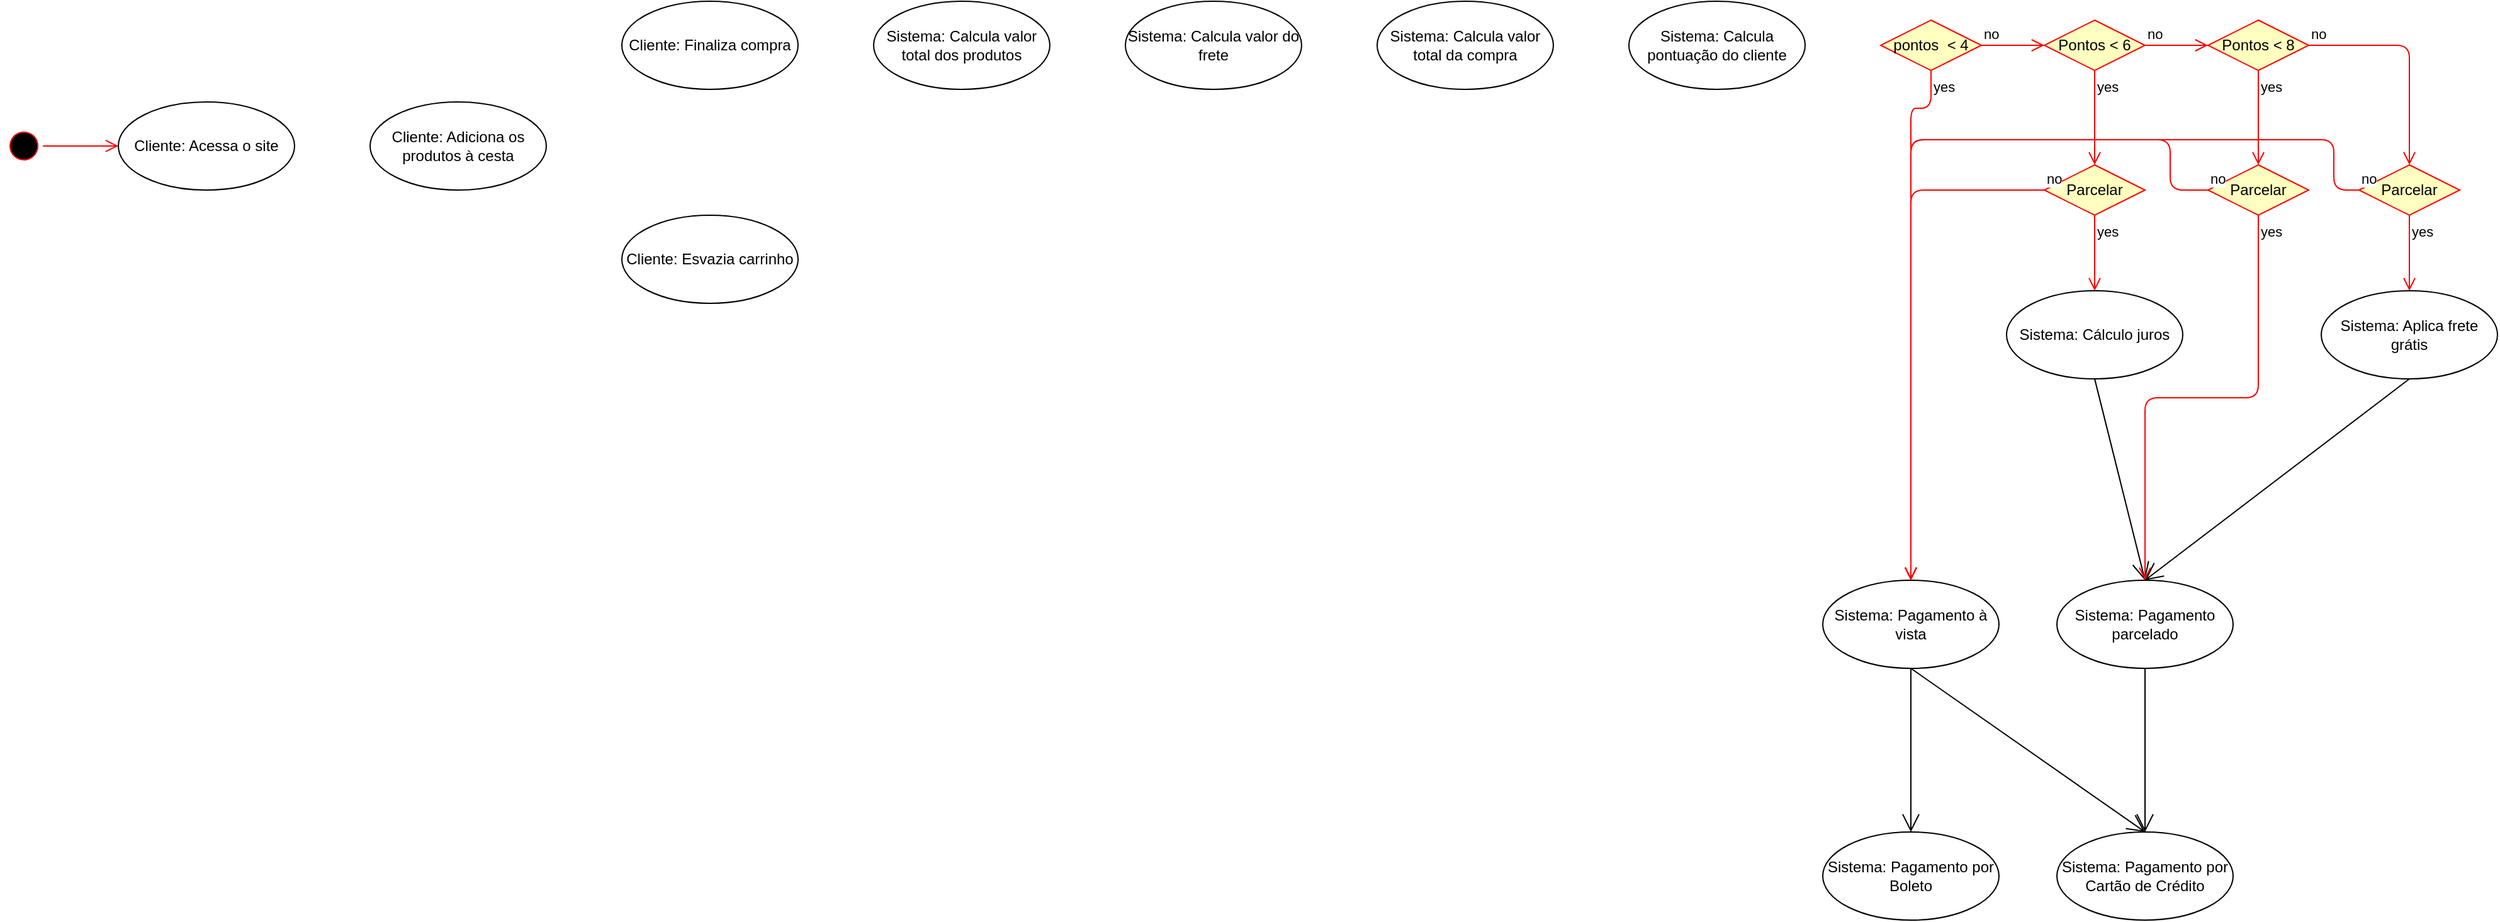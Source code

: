 <mxfile version="13.1.3" type="github"><diagram id="bytL-50JYZleRblkF3rl" name="Page-1"><mxGraphModel dx="1113" dy="808" grid="1" gridSize="10" guides="1" tooltips="1" connect="1" arrows="1" fold="1" page="1" pageScale="1" pageWidth="827" pageHeight="1169" math="0" shadow="0"><root><mxCell id="0"/><mxCell id="1" parent="0"/><mxCell id="fqkhyDeOCtVKj5hcCvdQ-1" value="" style="ellipse;html=1;shape=startState;fillColor=#000000;strokeColor=#ff0000;direction=south;rotation=75;" vertex="1" parent="1"><mxGeometry x="70" y="300" width="30" height="30" as="geometry"/></mxCell><mxCell id="fqkhyDeOCtVKj5hcCvdQ-2" value="" style="edgeStyle=orthogonalEdgeStyle;html=1;verticalAlign=bottom;endArrow=open;endSize=8;strokeColor=#ff0000;entryX=0;entryY=0.5;entryDx=0;entryDy=0;" edge="1" source="fqkhyDeOCtVKj5hcCvdQ-1" parent="1" target="fqkhyDeOCtVKj5hcCvdQ-4"><mxGeometry relative="1" as="geometry"><mxPoint x="90" y="120" as="targetPoint"/></mxGeometry></mxCell><mxCell id="fqkhyDeOCtVKj5hcCvdQ-4" value="Cliente: Acessa o site" style="ellipse;whiteSpace=wrap;html=1;" vertex="1" parent="1"><mxGeometry x="160" y="280" width="140" height="70" as="geometry"/></mxCell><mxCell id="fqkhyDeOCtVKj5hcCvdQ-5" value="Cliente: Adiciona os produtos à cesta" style="ellipse;whiteSpace=wrap;html=1;" vertex="1" parent="1"><mxGeometry x="360" y="280" width="140" height="70" as="geometry"/></mxCell><mxCell id="fqkhyDeOCtVKj5hcCvdQ-6" value="Cliente: Finaliza compra" style="ellipse;whiteSpace=wrap;html=1;" vertex="1" parent="1"><mxGeometry x="560" y="200" width="140" height="70" as="geometry"/></mxCell><mxCell id="fqkhyDeOCtVKj5hcCvdQ-7" value="Sistema: Calcula valor total dos produtos" style="ellipse;whiteSpace=wrap;html=1;" vertex="1" parent="1"><mxGeometry x="760" y="200" width="140" height="70" as="geometry"/></mxCell><mxCell id="fqkhyDeOCtVKj5hcCvdQ-8" value="Sistema: Calcula valor do frete" style="ellipse;whiteSpace=wrap;html=1;" vertex="1" parent="1"><mxGeometry x="960" y="200" width="140" height="70" as="geometry"/></mxCell><mxCell id="fqkhyDeOCtVKj5hcCvdQ-9" value="Sistema: Calcula valor total da compra" style="ellipse;whiteSpace=wrap;html=1;" vertex="1" parent="1"><mxGeometry x="1160" y="200" width="140" height="70" as="geometry"/></mxCell><mxCell id="fqkhyDeOCtVKj5hcCvdQ-10" value="Sistema: Calcula pontuação do cliente" style="ellipse;whiteSpace=wrap;html=1;" vertex="1" parent="1"><mxGeometry x="1360" y="200" width="140" height="70" as="geometry"/></mxCell><mxCell id="fqkhyDeOCtVKj5hcCvdQ-12" value="Cliente: Esvazia carrinho" style="ellipse;whiteSpace=wrap;html=1;" vertex="1" parent="1"><mxGeometry x="560" y="370" width="140" height="70" as="geometry"/></mxCell><mxCell id="fqkhyDeOCtVKj5hcCvdQ-17" value="pontos &amp;nbsp;&amp;lt; 4" style="rhombus;whiteSpace=wrap;html=1;fillColor=#ffffc0;strokeColor=#ff0000;" vertex="1" parent="1"><mxGeometry x="1560" y="215" width="80" height="40" as="geometry"/></mxCell><mxCell id="fqkhyDeOCtVKj5hcCvdQ-18" value="no" style="edgeStyle=orthogonalEdgeStyle;html=1;align=left;verticalAlign=bottom;endArrow=open;endSize=8;strokeColor=#ff0000;" edge="1" source="fqkhyDeOCtVKj5hcCvdQ-17" parent="1"><mxGeometry x="-1" relative="1" as="geometry"><mxPoint x="1690" y="235" as="targetPoint"/></mxGeometry></mxCell><mxCell id="fqkhyDeOCtVKj5hcCvdQ-19" value="yes" style="edgeStyle=orthogonalEdgeStyle;html=1;align=left;verticalAlign=top;endArrow=open;endSize=8;strokeColor=#ff0000;entryX=0.5;entryY=0;entryDx=0;entryDy=0;" edge="1" source="fqkhyDeOCtVKj5hcCvdQ-17" parent="1" target="fqkhyDeOCtVKj5hcCvdQ-31"><mxGeometry x="-1" relative="1" as="geometry"><mxPoint x="1600" y="330" as="targetPoint"/><Array as="points"><mxPoint x="1600" y="285"/><mxPoint x="1584" y="285"/></Array></mxGeometry></mxCell><mxCell id="fqkhyDeOCtVKj5hcCvdQ-20" value="Pontos &amp;lt; 6" style="rhombus;whiteSpace=wrap;html=1;fillColor=#ffffc0;strokeColor=#ff0000;" vertex="1" parent="1"><mxGeometry x="1690" y="215" width="80" height="40" as="geometry"/></mxCell><mxCell id="fqkhyDeOCtVKj5hcCvdQ-21" value="no" style="edgeStyle=orthogonalEdgeStyle;html=1;align=left;verticalAlign=bottom;endArrow=open;endSize=8;strokeColor=#ff0000;" edge="1" parent="1" source="fqkhyDeOCtVKj5hcCvdQ-20"><mxGeometry x="-1" relative="1" as="geometry"><mxPoint x="1820.0" y="235" as="targetPoint"/></mxGeometry></mxCell><mxCell id="fqkhyDeOCtVKj5hcCvdQ-22" value="yes" style="edgeStyle=orthogonalEdgeStyle;html=1;align=left;verticalAlign=top;endArrow=open;endSize=8;strokeColor=#ff0000;" edge="1" parent="1" source="fqkhyDeOCtVKj5hcCvdQ-20"><mxGeometry x="-1" relative="1" as="geometry"><mxPoint x="1730.0" y="330" as="targetPoint"/><Array as="points"><mxPoint x="1730" y="285"/></Array></mxGeometry></mxCell><mxCell id="fqkhyDeOCtVKj5hcCvdQ-23" value="Pontos &amp;lt; 8" style="rhombus;whiteSpace=wrap;html=1;fillColor=#ffffc0;strokeColor=#ff0000;" vertex="1" parent="1"><mxGeometry x="1820" y="215" width="80" height="40" as="geometry"/></mxCell><mxCell id="fqkhyDeOCtVKj5hcCvdQ-24" value="no" style="edgeStyle=orthogonalEdgeStyle;html=1;align=left;verticalAlign=bottom;endArrow=open;endSize=8;strokeColor=#ff0000;entryX=0.5;entryY=0;entryDx=0;entryDy=0;" edge="1" parent="1" source="fqkhyDeOCtVKj5hcCvdQ-23" target="fqkhyDeOCtVKj5hcCvdQ-45"><mxGeometry x="-1" relative="1" as="geometry"><mxPoint x="1950.0" y="235" as="targetPoint"/></mxGeometry></mxCell><mxCell id="fqkhyDeOCtVKj5hcCvdQ-25" value="yes" style="edgeStyle=orthogonalEdgeStyle;html=1;align=left;verticalAlign=top;endArrow=open;endSize=8;strokeColor=#ff0000;" edge="1" parent="1" source="fqkhyDeOCtVKj5hcCvdQ-23"><mxGeometry x="-1" relative="1" as="geometry"><mxPoint x="1860.0" y="330" as="targetPoint"/><Array as="points"><mxPoint x="1860" y="285"/></Array></mxGeometry></mxCell><mxCell id="fqkhyDeOCtVKj5hcCvdQ-29" value="Sistema: Pagamento por Boleto" style="ellipse;whiteSpace=wrap;html=1;" vertex="1" parent="1"><mxGeometry x="1514" y="860" width="140" height="70" as="geometry"/></mxCell><mxCell id="fqkhyDeOCtVKj5hcCvdQ-30" value="Sistema: Pagamento por Cartão de Crédito" style="ellipse;whiteSpace=wrap;html=1;" vertex="1" parent="1"><mxGeometry x="1700" y="860" width="140" height="70" as="geometry"/></mxCell><mxCell id="fqkhyDeOCtVKj5hcCvdQ-31" value="Sistema: Pagamento à vista" style="ellipse;whiteSpace=wrap;html=1;" vertex="1" parent="1"><mxGeometry x="1514" y="660" width="140" height="70" as="geometry"/></mxCell><mxCell id="fqkhyDeOCtVKj5hcCvdQ-32" value="Sistema: Pagamento parcelado" style="ellipse;whiteSpace=wrap;html=1;" vertex="1" parent="1"><mxGeometry x="1700" y="660" width="140" height="70" as="geometry"/></mxCell><mxCell id="fqkhyDeOCtVKj5hcCvdQ-33" value="" style="endArrow=open;endFill=1;endSize=12;html=1;exitX=0.5;exitY=1;exitDx=0;exitDy=0;entryX=0.5;entryY=0;entryDx=0;entryDy=0;" edge="1" parent="1" source="fqkhyDeOCtVKj5hcCvdQ-31" target="fqkhyDeOCtVKj5hcCvdQ-29"><mxGeometry width="160" relative="1" as="geometry"><mxPoint x="1710" y="830" as="sourcePoint"/><mxPoint x="1870" y="830" as="targetPoint"/></mxGeometry></mxCell><mxCell id="fqkhyDeOCtVKj5hcCvdQ-34" value="" style="endArrow=open;endFill=1;endSize=12;html=1;exitX=0.5;exitY=1;exitDx=0;exitDy=0;entryX=0.5;entryY=0;entryDx=0;entryDy=0;" edge="1" parent="1" source="fqkhyDeOCtVKj5hcCvdQ-31" target="fqkhyDeOCtVKj5hcCvdQ-30"><mxGeometry width="160" relative="1" as="geometry"><mxPoint x="1594" y="740" as="sourcePoint"/><mxPoint x="1594" y="870" as="targetPoint"/></mxGeometry></mxCell><mxCell id="fqkhyDeOCtVKj5hcCvdQ-35" value="Parcelar" style="rhombus;whiteSpace=wrap;html=1;fillColor=#ffffc0;strokeColor=#ff0000;" vertex="1" parent="1"><mxGeometry x="1690" y="330" width="80" height="40" as="geometry"/></mxCell><mxCell id="fqkhyDeOCtVKj5hcCvdQ-36" value="no" style="edgeStyle=orthogonalEdgeStyle;html=1;align=left;verticalAlign=bottom;endArrow=open;endSize=8;strokeColor=#ff0000;exitX=0;exitY=0.5;exitDx=0;exitDy=0;entryX=0.5;entryY=0;entryDx=0;entryDy=0;" edge="1" source="fqkhyDeOCtVKj5hcCvdQ-35" parent="1" target="fqkhyDeOCtVKj5hcCvdQ-31"><mxGeometry x="-1" relative="1" as="geometry"><mxPoint x="1870" y="350" as="targetPoint"/></mxGeometry></mxCell><mxCell id="fqkhyDeOCtVKj5hcCvdQ-37" value="yes" style="edgeStyle=orthogonalEdgeStyle;html=1;align=left;verticalAlign=top;endArrow=open;endSize=8;strokeColor=#ff0000;" edge="1" source="fqkhyDeOCtVKj5hcCvdQ-35" parent="1"><mxGeometry x="-1" relative="1" as="geometry"><mxPoint x="1730" y="430" as="targetPoint"/></mxGeometry></mxCell><mxCell id="fqkhyDeOCtVKj5hcCvdQ-38" value="Sistema: Cálculo juros" style="ellipse;whiteSpace=wrap;html=1;" vertex="1" parent="1"><mxGeometry x="1660" y="430" width="140" height="70" as="geometry"/></mxCell><mxCell id="fqkhyDeOCtVKj5hcCvdQ-40" value="" style="endArrow=open;endFill=1;endSize=12;html=1;exitX=0.5;exitY=1;exitDx=0;exitDy=0;entryX=0.5;entryY=0;entryDx=0;entryDy=0;" edge="1" parent="1" source="fqkhyDeOCtVKj5hcCvdQ-38" target="fqkhyDeOCtVKj5hcCvdQ-32"><mxGeometry width="160" relative="1" as="geometry"><mxPoint x="1710" y="620" as="sourcePoint"/><mxPoint x="1870" y="620" as="targetPoint"/></mxGeometry></mxCell><mxCell id="fqkhyDeOCtVKj5hcCvdQ-41" value="" style="endArrow=open;endFill=1;endSize=12;html=1;exitX=0.5;exitY=1;exitDx=0;exitDy=0;entryX=0.5;entryY=0;entryDx=0;entryDy=0;" edge="1" parent="1" source="fqkhyDeOCtVKj5hcCvdQ-32" target="fqkhyDeOCtVKj5hcCvdQ-30"><mxGeometry width="160" relative="1" as="geometry"><mxPoint x="1740.0" y="510" as="sourcePoint"/><mxPoint x="1780.0" y="670" as="targetPoint"/></mxGeometry></mxCell><mxCell id="fqkhyDeOCtVKj5hcCvdQ-42" value="Parcelar" style="rhombus;whiteSpace=wrap;html=1;fillColor=#ffffc0;strokeColor=#ff0000;" vertex="1" parent="1"><mxGeometry x="1820" y="330" width="80" height="40" as="geometry"/></mxCell><mxCell id="fqkhyDeOCtVKj5hcCvdQ-43" value="yes" style="edgeStyle=orthogonalEdgeStyle;html=1;align=left;verticalAlign=top;endArrow=open;endSize=8;strokeColor=#ff0000;entryX=0.5;entryY=0;entryDx=0;entryDy=0;" edge="1" parent="1" source="fqkhyDeOCtVKj5hcCvdQ-42" target="fqkhyDeOCtVKj5hcCvdQ-32"><mxGeometry x="-1" relative="1" as="geometry"><mxPoint x="1860.0" y="430" as="targetPoint"/></mxGeometry></mxCell><mxCell id="fqkhyDeOCtVKj5hcCvdQ-44" value="no" style="edgeStyle=orthogonalEdgeStyle;html=1;align=left;verticalAlign=bottom;endArrow=open;endSize=8;strokeColor=#ff0000;exitX=0;exitY=0.5;exitDx=0;exitDy=0;" edge="1" parent="1" target="fqkhyDeOCtVKj5hcCvdQ-31"><mxGeometry x="-1" relative="1" as="geometry"><mxPoint x="1714" y="660" as="targetPoint"/><mxPoint x="1820.0" y="350" as="sourcePoint"/><Array as="points"><mxPoint x="1790" y="350"/><mxPoint x="1790" y="310"/><mxPoint x="1584" y="310"/></Array></mxGeometry></mxCell><mxCell id="fqkhyDeOCtVKj5hcCvdQ-45" value="Parcelar" style="rhombus;whiteSpace=wrap;html=1;fillColor=#ffffc0;strokeColor=#ff0000;" vertex="1" parent="1"><mxGeometry x="1940" y="330" width="80" height="40" as="geometry"/></mxCell><mxCell id="fqkhyDeOCtVKj5hcCvdQ-46" value="yes" style="edgeStyle=orthogonalEdgeStyle;html=1;align=left;verticalAlign=top;endArrow=open;endSize=8;strokeColor=#ff0000;" edge="1" parent="1" source="fqkhyDeOCtVKj5hcCvdQ-45"><mxGeometry x="-1" relative="1" as="geometry"><mxPoint x="1980.0" y="430" as="targetPoint"/></mxGeometry></mxCell><mxCell id="fqkhyDeOCtVKj5hcCvdQ-47" value="no" style="edgeStyle=orthogonalEdgeStyle;html=1;align=left;verticalAlign=bottom;endArrow=open;endSize=8;strokeColor=#ff0000;exitX=0;exitY=0.5;exitDx=0;exitDy=0;entryX=0.5;entryY=0;entryDx=0;entryDy=0;" edge="1" parent="1" source="fqkhyDeOCtVKj5hcCvdQ-45" target="fqkhyDeOCtVKj5hcCvdQ-31"><mxGeometry x="-1" relative="1" as="geometry"><mxPoint x="1610" y="450" as="targetPoint"/><mxPoint x="1830.0" y="360" as="sourcePoint"/><Array as="points"><mxPoint x="1920" y="350"/><mxPoint x="1920" y="310"/><mxPoint x="1584" y="310"/></Array></mxGeometry></mxCell><mxCell id="fqkhyDeOCtVKj5hcCvdQ-48" value="Sistema: Aplica frete grátis" style="ellipse;whiteSpace=wrap;html=1;" vertex="1" parent="1"><mxGeometry x="1910" y="430" width="140" height="70" as="geometry"/></mxCell><mxCell id="fqkhyDeOCtVKj5hcCvdQ-49" value="" style="endArrow=open;endFill=1;endSize=12;html=1;exitX=0.5;exitY=1;exitDx=0;exitDy=0;entryX=0.5;entryY=0;entryDx=0;entryDy=0;" edge="1" parent="1" source="fqkhyDeOCtVKj5hcCvdQ-48" target="fqkhyDeOCtVKj5hcCvdQ-32"><mxGeometry width="160" relative="1" as="geometry"><mxPoint x="1710" y="580" as="sourcePoint"/><mxPoint x="1870" y="580" as="targetPoint"/></mxGeometry></mxCell></root></mxGraphModel></diagram></mxfile>
